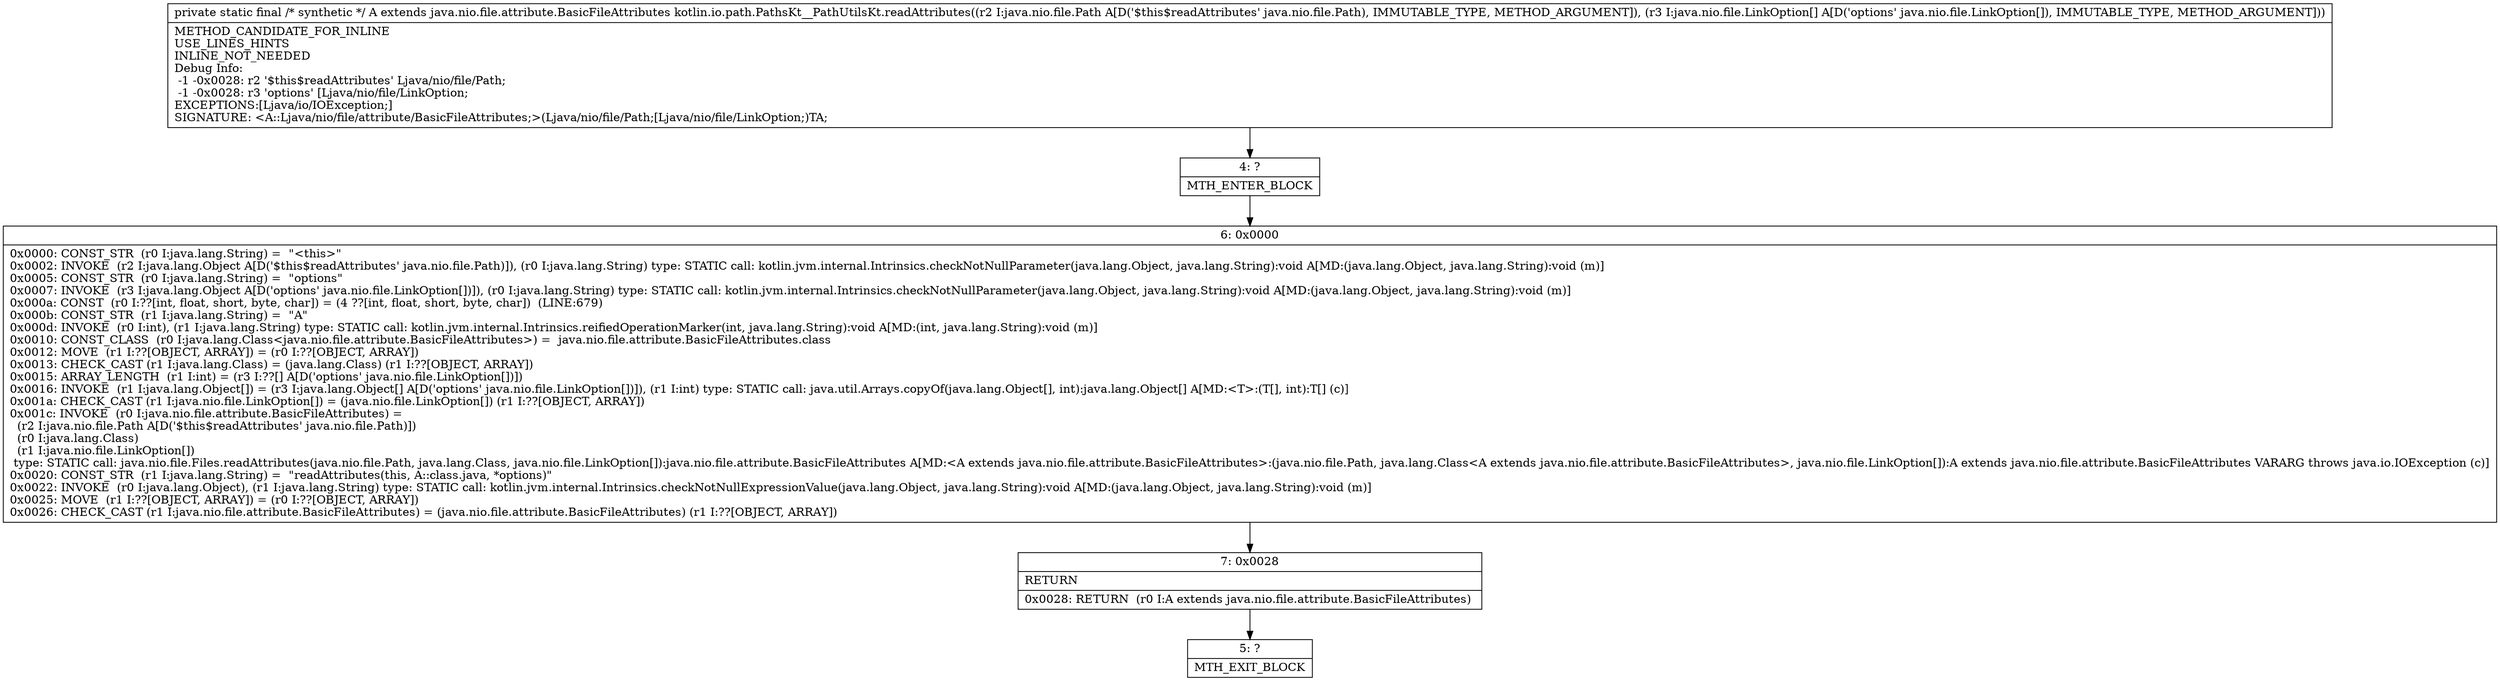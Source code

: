 digraph "CFG forkotlin.io.path.PathsKt__PathUtilsKt.readAttributes(Ljava\/nio\/file\/Path;[Ljava\/nio\/file\/LinkOption;)Ljava\/nio\/file\/attribute\/BasicFileAttributes;" {
Node_4 [shape=record,label="{4\:\ ?|MTH_ENTER_BLOCK\l}"];
Node_6 [shape=record,label="{6\:\ 0x0000|0x0000: CONST_STR  (r0 I:java.lang.String) =  \"\<this\>\" \l0x0002: INVOKE  (r2 I:java.lang.Object A[D('$this$readAttributes' java.nio.file.Path)]), (r0 I:java.lang.String) type: STATIC call: kotlin.jvm.internal.Intrinsics.checkNotNullParameter(java.lang.Object, java.lang.String):void A[MD:(java.lang.Object, java.lang.String):void (m)]\l0x0005: CONST_STR  (r0 I:java.lang.String) =  \"options\" \l0x0007: INVOKE  (r3 I:java.lang.Object A[D('options' java.nio.file.LinkOption[])]), (r0 I:java.lang.String) type: STATIC call: kotlin.jvm.internal.Intrinsics.checkNotNullParameter(java.lang.Object, java.lang.String):void A[MD:(java.lang.Object, java.lang.String):void (m)]\l0x000a: CONST  (r0 I:??[int, float, short, byte, char]) = (4 ??[int, float, short, byte, char])  (LINE:679)\l0x000b: CONST_STR  (r1 I:java.lang.String) =  \"A\" \l0x000d: INVOKE  (r0 I:int), (r1 I:java.lang.String) type: STATIC call: kotlin.jvm.internal.Intrinsics.reifiedOperationMarker(int, java.lang.String):void A[MD:(int, java.lang.String):void (m)]\l0x0010: CONST_CLASS  (r0 I:java.lang.Class\<java.nio.file.attribute.BasicFileAttributes\>) =  java.nio.file.attribute.BasicFileAttributes.class \l0x0012: MOVE  (r1 I:??[OBJECT, ARRAY]) = (r0 I:??[OBJECT, ARRAY]) \l0x0013: CHECK_CAST (r1 I:java.lang.Class) = (java.lang.Class) (r1 I:??[OBJECT, ARRAY]) \l0x0015: ARRAY_LENGTH  (r1 I:int) = (r3 I:??[] A[D('options' java.nio.file.LinkOption[])]) \l0x0016: INVOKE  (r1 I:java.lang.Object[]) = (r3 I:java.lang.Object[] A[D('options' java.nio.file.LinkOption[])]), (r1 I:int) type: STATIC call: java.util.Arrays.copyOf(java.lang.Object[], int):java.lang.Object[] A[MD:\<T\>:(T[], int):T[] (c)]\l0x001a: CHECK_CAST (r1 I:java.nio.file.LinkOption[]) = (java.nio.file.LinkOption[]) (r1 I:??[OBJECT, ARRAY]) \l0x001c: INVOKE  (r0 I:java.nio.file.attribute.BasicFileAttributes) = \l  (r2 I:java.nio.file.Path A[D('$this$readAttributes' java.nio.file.Path)])\l  (r0 I:java.lang.Class)\l  (r1 I:java.nio.file.LinkOption[])\l type: STATIC call: java.nio.file.Files.readAttributes(java.nio.file.Path, java.lang.Class, java.nio.file.LinkOption[]):java.nio.file.attribute.BasicFileAttributes A[MD:\<A extends java.nio.file.attribute.BasicFileAttributes\>:(java.nio.file.Path, java.lang.Class\<A extends java.nio.file.attribute.BasicFileAttributes\>, java.nio.file.LinkOption[]):A extends java.nio.file.attribute.BasicFileAttributes VARARG throws java.io.IOException (c)]\l0x0020: CONST_STR  (r1 I:java.lang.String) =  \"readAttributes(this, A::class.java, *options)\" \l0x0022: INVOKE  (r0 I:java.lang.Object), (r1 I:java.lang.String) type: STATIC call: kotlin.jvm.internal.Intrinsics.checkNotNullExpressionValue(java.lang.Object, java.lang.String):void A[MD:(java.lang.Object, java.lang.String):void (m)]\l0x0025: MOVE  (r1 I:??[OBJECT, ARRAY]) = (r0 I:??[OBJECT, ARRAY]) \l0x0026: CHECK_CAST (r1 I:java.nio.file.attribute.BasicFileAttributes) = (java.nio.file.attribute.BasicFileAttributes) (r1 I:??[OBJECT, ARRAY]) \l}"];
Node_7 [shape=record,label="{7\:\ 0x0028|RETURN\l|0x0028: RETURN  (r0 I:A extends java.nio.file.attribute.BasicFileAttributes) \l}"];
Node_5 [shape=record,label="{5\:\ ?|MTH_EXIT_BLOCK\l}"];
MethodNode[shape=record,label="{private static final \/* synthetic *\/ A extends java.nio.file.attribute.BasicFileAttributes kotlin.io.path.PathsKt__PathUtilsKt.readAttributes((r2 I:java.nio.file.Path A[D('$this$readAttributes' java.nio.file.Path), IMMUTABLE_TYPE, METHOD_ARGUMENT]), (r3 I:java.nio.file.LinkOption[] A[D('options' java.nio.file.LinkOption[]), IMMUTABLE_TYPE, METHOD_ARGUMENT]))  | METHOD_CANDIDATE_FOR_INLINE\lUSE_LINES_HINTS\lINLINE_NOT_NEEDED\lDebug Info:\l  \-1 \-0x0028: r2 '$this$readAttributes' Ljava\/nio\/file\/Path;\l  \-1 \-0x0028: r3 'options' [Ljava\/nio\/file\/LinkOption;\lEXCEPTIONS:[Ljava\/io\/IOException;]\lSIGNATURE: \<A::Ljava\/nio\/file\/attribute\/BasicFileAttributes;\>(Ljava\/nio\/file\/Path;[Ljava\/nio\/file\/LinkOption;)TA;\l}"];
MethodNode -> Node_4;Node_4 -> Node_6;
Node_6 -> Node_7;
Node_7 -> Node_5;
}

